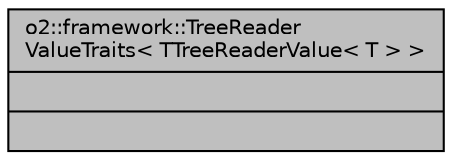 digraph "o2::framework::TreeReaderValueTraits&lt; TTreeReaderValue&lt; T &gt; &gt;"
{
 // INTERACTIVE_SVG=YES
  bgcolor="transparent";
  edge [fontname="Helvetica",fontsize="10",labelfontname="Helvetica",labelfontsize="10"];
  node [fontname="Helvetica",fontsize="10",shape=record];
  Node1 [label="{o2::framework::TreeReader\lValueTraits\< TTreeReaderValue\< T \> \>\n||}",height=0.2,width=0.4,color="black", fillcolor="grey75", style="filled" fontcolor="black"];
}
